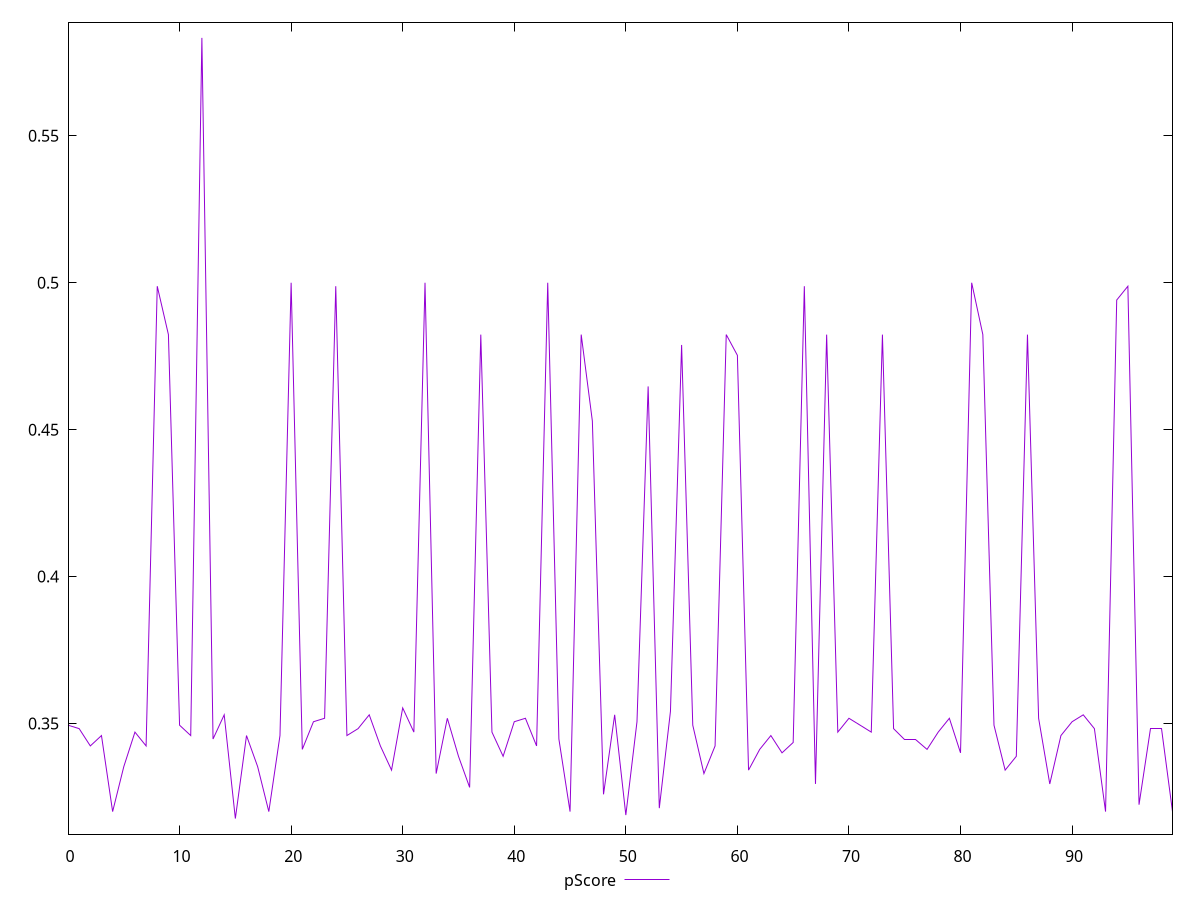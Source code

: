 reset

$pScore <<EOF
0 0.3494117647058823
1 0.3482352941176471
2 0.3423529411764706
3 0.3458823529411765
4 0.32
5 0.33529411764705885
6 0.34705882352941175
7 0.3423529411764706
8 0.4988235294117647
9 0.4823529411764706
10 0.3494117647058823
11 0.3458823529411765
12 0.5833333333333334
13 0.3447058823529412
14 0.3529411764705882
15 0.3176470588235294
16 0.3458823529411765
17 0.33529411764705885
18 0.32
19 0.3458823529411765
20 0.5
21 0.3411764705882353
22 0.35058823529411764
23 0.3517647058823529
24 0.4988235294117647
25 0.3458823529411765
26 0.3482352941176471
27 0.3529411764705882
28 0.3423529411764706
29 0.3341176470588235
30 0.3552941176470588
31 0.34705882352941175
32 0.5
33 0.33294117647058824
34 0.3517647058823529
35 0.3388235294117647
36 0.32823529411764707
37 0.4823529411764706
38 0.34705882352941175
39 0.3388235294117647
40 0.35058823529411764
41 0.3517647058823529
42 0.3423529411764706
43 0.5
44 0.3447058823529412
45 0.32
46 0.4823529411764706
47 0.45294117647058824
48 0.32588235294117646
49 0.3529411764705882
50 0.31882352941176473
51 0.35058823529411764
52 0.4647058823529412
53 0.3211764705882353
54 0.35411764705882354
55 0.4788235294117647
56 0.3494117647058823
57 0.33294117647058824
58 0.3423529411764706
59 0.4823529411764706
60 0.4752941176470588
61 0.3341176470588235
62 0.3411764705882353
63 0.3458823529411765
64 0.33999999999999997
65 0.34352941176470586
66 0.4988235294117647
67 0.32941176470588235
68 0.4823529411764706
69 0.34705882352941175
70 0.3517647058823529
71 0.3494117647058823
72 0.34705882352941175
73 0.4823529411764706
74 0.3482352941176471
75 0.3447058823529412
76 0.3447058823529412
77 0.3411764705882353
78 0.34705882352941175
79 0.3517647058823529
80 0.33999999999999997
81 0.5
82 0.4823529411764706
83 0.3494117647058823
84 0.3341176470588235
85 0.3388235294117647
86 0.4823529411764706
87 0.3517647058823529
88 0.32941176470588235
89 0.3458823529411765
90 0.35058823529411764
91 0.3529411764705882
92 0.3482352941176471
93 0.32
94 0.49411764705882355
95 0.4988235294117647
96 0.3223529411764706
97 0.3482352941176471
98 0.3482352941176471
99 0.32
EOF

set key outside below
set xrange [0:99]
set yrange [0.3123333333333333:0.5886470588235294]
set trange [0.3123333333333333:0.5886470588235294]
set terminal svg size 640, 500 enhanced background rgb 'white'
set output "report_00013_2021-02-09T12-04-24.940Z/unused-javascript/samples/pages+cached+noadtech+nomedia/pScore/values.svg"

plot $pScore title "pScore" with line

reset
